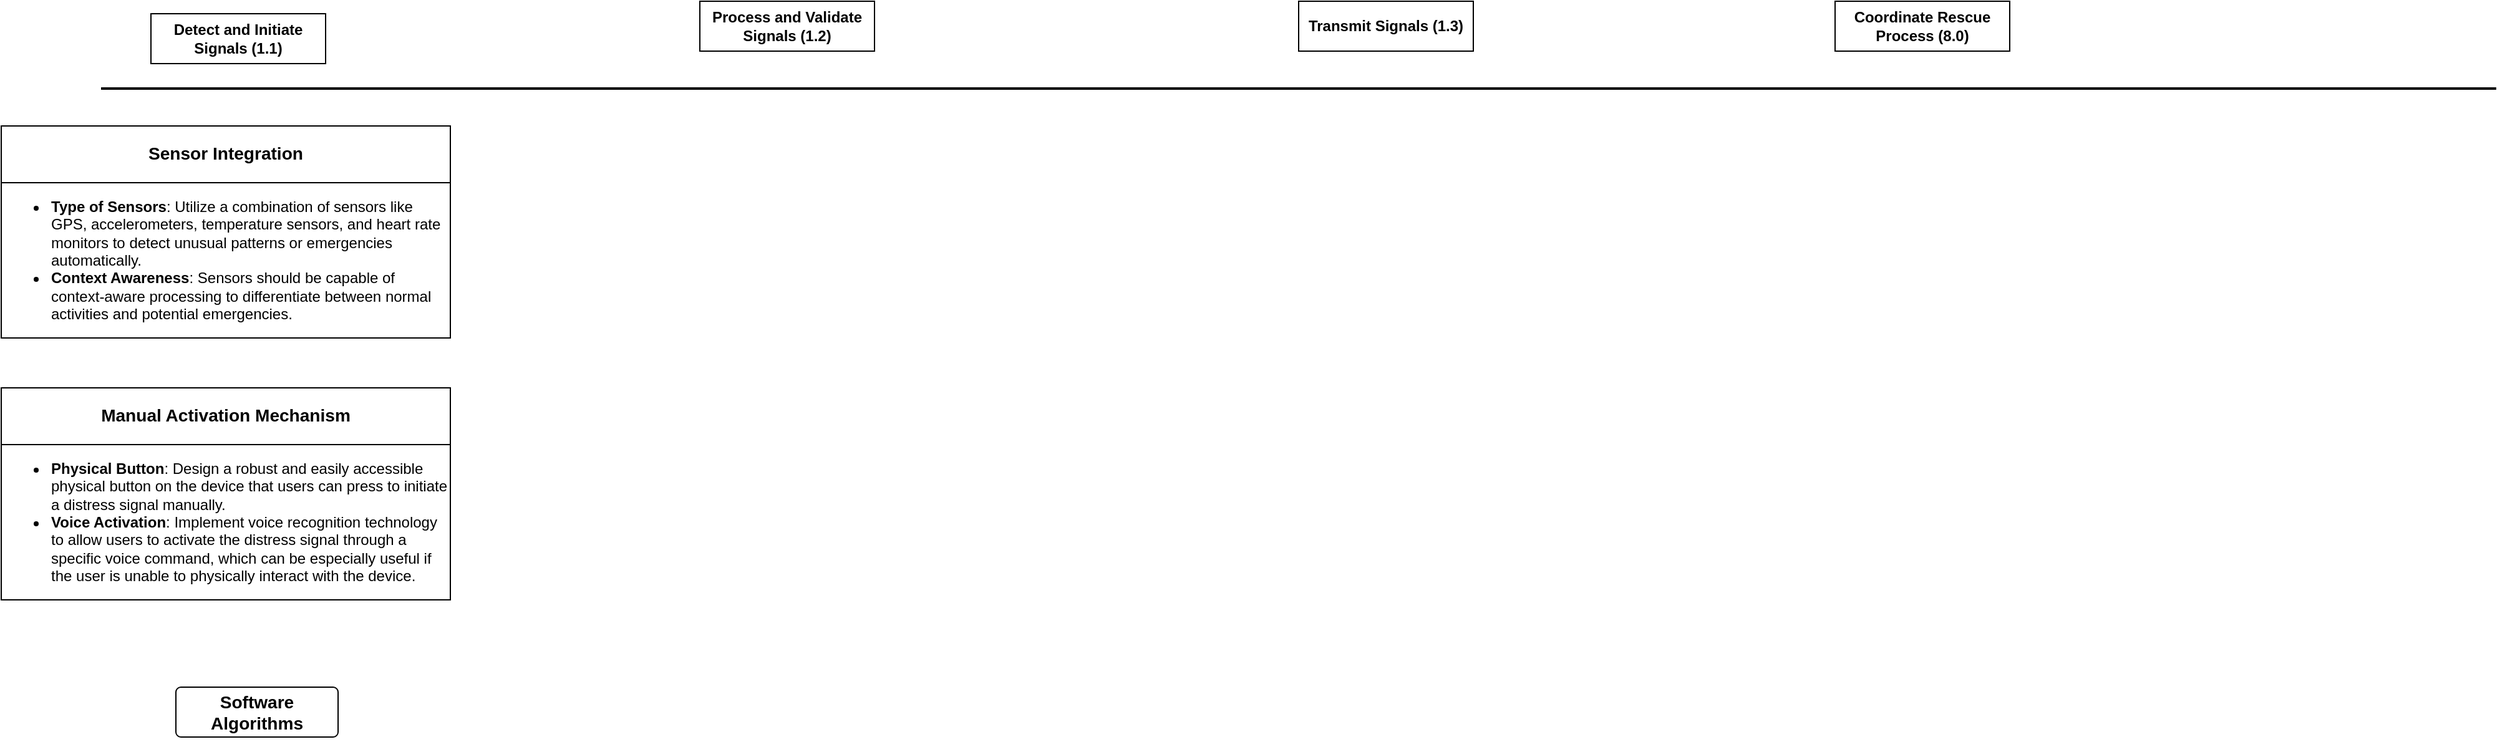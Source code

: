 <mxfile version="24.3.1" type="github">
  <diagram name="Page-1" id="fyQJrKO3HGvpboNa-rPu">
    <mxGraphModel dx="1434" dy="746" grid="1" gridSize="10" guides="1" tooltips="1" connect="1" arrows="1" fold="1" page="1" pageScale="1" pageWidth="2336" pageHeight="1654" math="0" shadow="0">
      <root>
        <mxCell id="0" />
        <mxCell id="1" parent="0" />
        <mxCell id="Rn9gUrKCNcuoDYYOBClU-2" value="&lt;strong&gt;Detect and Initiate Signals (1.1)&lt;/strong&gt;" style="whiteSpace=wrap;html=1;align=center;" vertex="1" parent="1">
          <mxGeometry x="320" y="210" width="140" height="40" as="geometry" />
        </mxCell>
        <mxCell id="Rn9gUrKCNcuoDYYOBClU-3" value="&lt;strong&gt;Process and Validate Signals (1.2)&lt;/strong&gt;" style="whiteSpace=wrap;html=1;align=center;" vertex="1" parent="1">
          <mxGeometry x="760" y="200" width="140" height="40" as="geometry" />
        </mxCell>
        <mxCell id="Rn9gUrKCNcuoDYYOBClU-4" value="&lt;strong&gt;Transmit Signals (1.3)&lt;/strong&gt;" style="whiteSpace=wrap;html=1;align=center;" vertex="1" parent="1">
          <mxGeometry x="1240" y="200" width="140" height="40" as="geometry" />
        </mxCell>
        <mxCell id="Rn9gUrKCNcuoDYYOBClU-5" value="&lt;strong&gt;Coordinate Rescue Process (8.0)&lt;/strong&gt;" style="whiteSpace=wrap;html=1;align=center;" vertex="1" parent="1">
          <mxGeometry x="1670" y="200" width="140" height="40" as="geometry" />
        </mxCell>
        <mxCell id="Rn9gUrKCNcuoDYYOBClU-6" value="" style="endArrow=none;html=1;rounded=0;strokeWidth=2;" edge="1" parent="1">
          <mxGeometry relative="1" as="geometry">
            <mxPoint x="280" y="270" as="sourcePoint" />
            <mxPoint x="2200" y="270" as="targetPoint" />
          </mxGeometry>
        </mxCell>
        <mxCell id="Rn9gUrKCNcuoDYYOBClU-11" value="&lt;h3&gt;Software Algorithms&lt;/h3&gt;" style="rounded=1;arcSize=10;whiteSpace=wrap;html=1;align=center;" vertex="1" parent="1">
          <mxGeometry x="340" y="750" width="130" height="40" as="geometry" />
        </mxCell>
        <mxCell id="Rn9gUrKCNcuoDYYOBClU-21" value="&lt;h3 style=&quot;text-align: center;&quot;&gt;Sensor Integration&lt;/h3&gt;&lt;hr size=&quot;1&quot; style=&quot;border-style:solid;&quot;&gt;&lt;ul&gt;&lt;li&gt;&lt;strong&gt;&lt;strong style=&quot;background-color: initial;&quot;&gt;Type of Sensors&lt;/strong&gt;&lt;span style=&quot;background-color: initial; font-weight: normal;&quot;&gt;: Utilize a combination of sensors like GPS, accelerometers, temperature sensors, and heart rate monitors to detect unusual patterns or emergencies automatically.&lt;/span&gt;&lt;br&gt;&lt;/strong&gt;&lt;/li&gt;&lt;li&gt;&lt;strong&gt;Context Awareness&lt;/strong&gt;: Sensors should be capable of context-aware processing to differentiate between normal activities and potential emergencies.&lt;/li&gt;&lt;/ul&gt;" style="verticalAlign=top;align=left;overflow=fill;html=1;whiteSpace=wrap;" vertex="1" parent="1">
          <mxGeometry x="200" y="300" width="360" height="170" as="geometry" />
        </mxCell>
        <mxCell id="Rn9gUrKCNcuoDYYOBClU-22" value="&lt;h3 style=&quot;text-align: center;&quot;&gt;Manual Activation Mechanism&lt;/h3&gt;&lt;hr size=&quot;1&quot; style=&quot;border-style:solid;&quot;&gt;&lt;ul&gt;&lt;li&gt;&lt;strong&gt;Physical Button&lt;/strong&gt;: Design a robust and easily accessible physical button on the device that users can press to initiate a distress signal manually.&lt;/li&gt;&lt;li&gt;&lt;strong&gt;Voice Activation&lt;/strong&gt;: Implement voice recognition technology to allow users to activate the distress signal through a specific voice command, which can be especially useful if the user is unable to physically interact with the device.&lt;/li&gt;&lt;/ul&gt;" style="verticalAlign=top;align=left;overflow=fill;html=1;whiteSpace=wrap;" vertex="1" parent="1">
          <mxGeometry x="200" y="510" width="360" height="170" as="geometry" />
        </mxCell>
      </root>
    </mxGraphModel>
  </diagram>
</mxfile>
